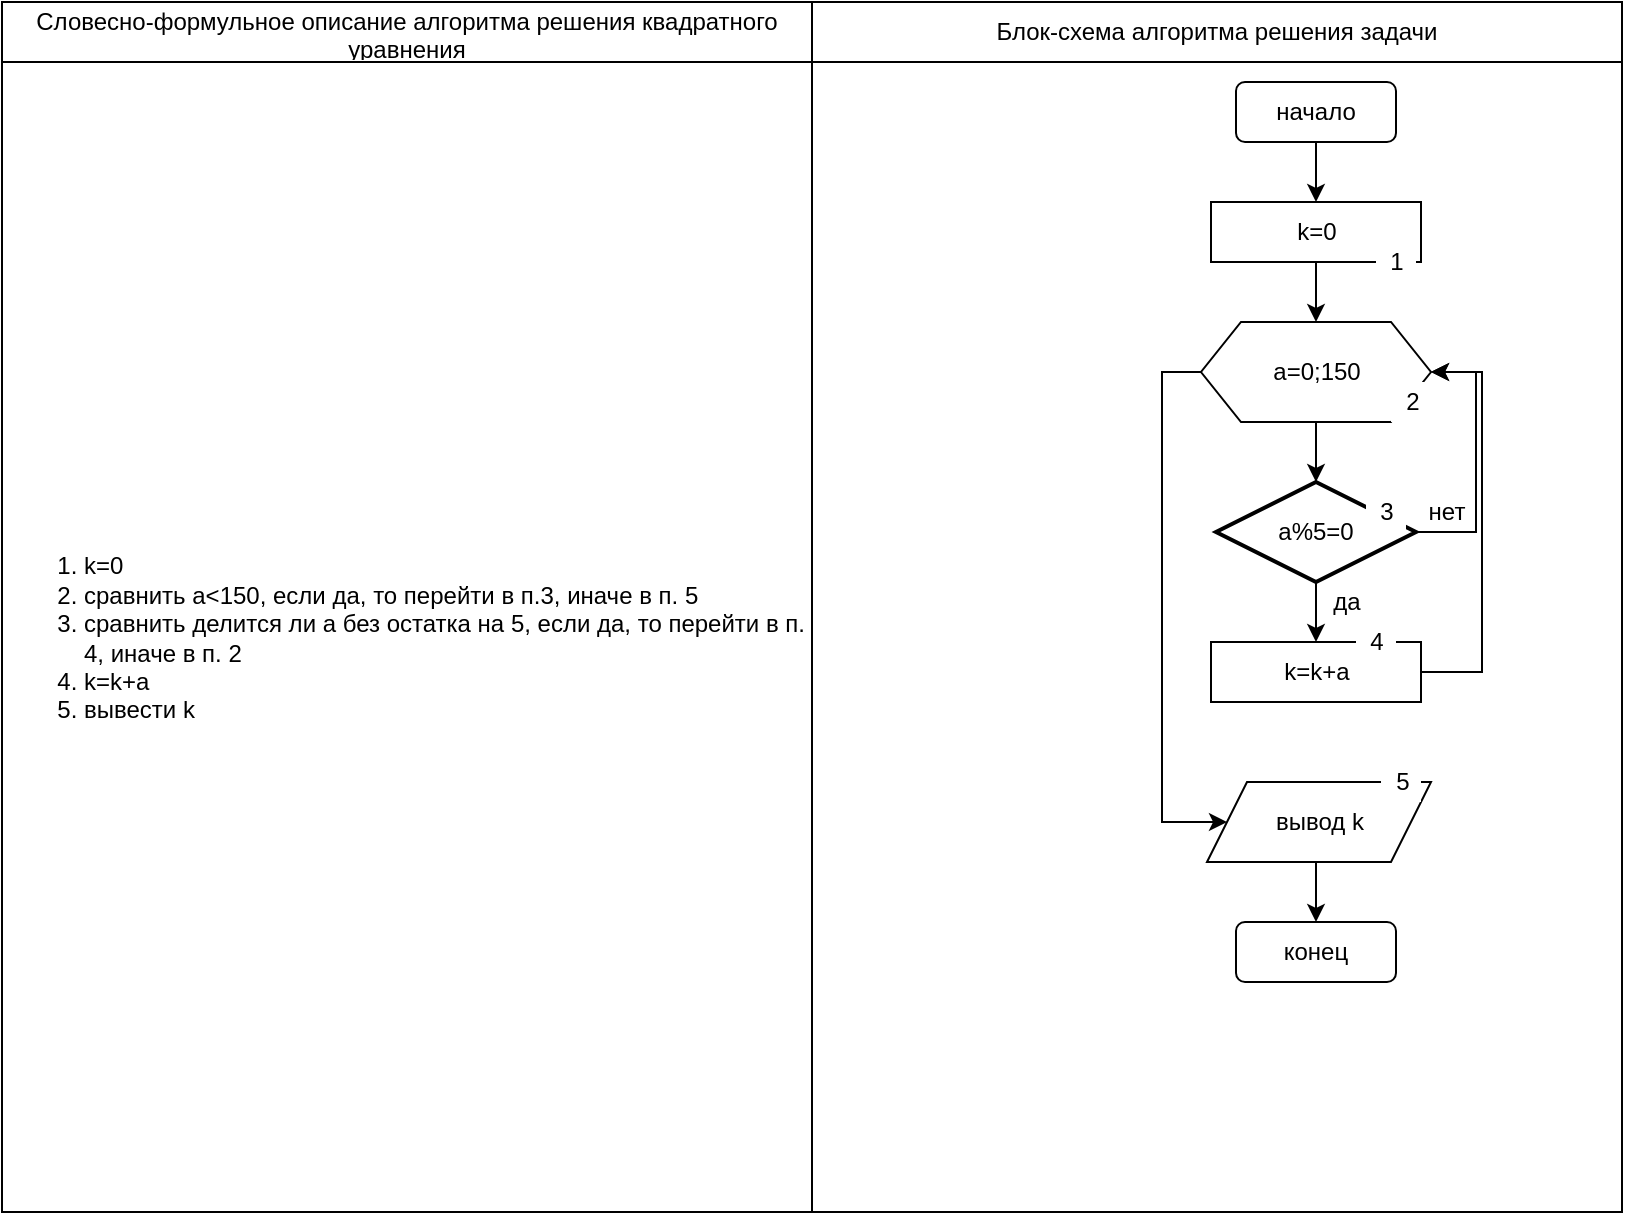 <mxfile version="15.3.0" type="device"><diagram id="jkc_LDZ14v0roO9aVPyZ" name="Page-1"><mxGraphModel dx="1038" dy="1733" grid="1" gridSize="10" guides="1" tooltips="1" connect="1" arrows="1" fold="1" page="1" pageScale="1" pageWidth="827" pageHeight="1169" math="0" shadow="0"><root><mxCell id="0"/><mxCell id="1" parent="0"/><mxCell id="4tn5STrEcHIogUQGoVj_-34" value="" style="shape=table;startSize=0;container=1;collapsible=0;childLayout=tableLayout;" vertex="1" parent="1"><mxGeometry x="10" y="-1160" width="810" height="605" as="geometry"/></mxCell><mxCell id="4tn5STrEcHIogUQGoVj_-35" value="" style="shape=partialRectangle;collapsible=0;dropTarget=0;pointerEvents=0;fillColor=none;top=0;left=0;bottom=0;right=0;points=[[0,0.5],[1,0.5]];portConstraint=eastwest;" vertex="1" parent="4tn5STrEcHIogUQGoVj_-34"><mxGeometry width="810" height="30" as="geometry"/></mxCell><mxCell id="4tn5STrEcHIogUQGoVj_-36" value="Словесно-формульное описание алгоритма решения квадратного уравнения" style="shape=partialRectangle;html=1;whiteSpace=wrap;connectable=0;overflow=hidden;fillColor=none;top=0;left=0;bottom=0;right=0;pointerEvents=1;" vertex="1" parent="4tn5STrEcHIogUQGoVj_-35"><mxGeometry width="405" height="30" as="geometry"><mxRectangle width="405" height="30" as="alternateBounds"/></mxGeometry></mxCell><mxCell id="4tn5STrEcHIogUQGoVj_-37" value="Блок-схема алгоритма решения задачи" style="shape=partialRectangle;html=1;whiteSpace=wrap;connectable=0;overflow=hidden;fillColor=none;top=0;left=0;bottom=0;right=0;pointerEvents=1;" vertex="1" parent="4tn5STrEcHIogUQGoVj_-35"><mxGeometry x="405" width="405" height="30" as="geometry"><mxRectangle width="405" height="30" as="alternateBounds"/></mxGeometry></mxCell><mxCell id="4tn5STrEcHIogUQGoVj_-38" value="" style="shape=partialRectangle;collapsible=0;dropTarget=0;pointerEvents=0;fillColor=none;top=0;left=0;bottom=0;right=0;points=[[0,0.5],[1,0.5]];portConstraint=eastwest;" vertex="1" parent="4tn5STrEcHIogUQGoVj_-34"><mxGeometry y="30" width="810" height="575" as="geometry"/></mxCell><mxCell id="4tn5STrEcHIogUQGoVj_-39" value="&lt;div align=&quot;left&quot;&gt;&lt;ol&gt;&lt;li&gt;k=0&lt;/li&gt;&lt;li&gt;сравнить a&amp;lt;150, если да, то перейти в п.3, иначе в п. 5&lt;/li&gt;&lt;li&gt;сравнить делится ли а без остатка на 5, если да, то перейти в п. 4, иначе в п. 2&lt;/li&gt;&lt;li&gt;k=k+a&lt;/li&gt;&lt;li&gt;вывести k&lt;br&gt;&lt;/li&gt;&lt;/ol&gt;&lt;/div&gt;" style="shape=partialRectangle;html=1;whiteSpace=wrap;connectable=0;overflow=hidden;fillColor=none;top=0;left=0;bottom=0;right=0;pointerEvents=1;" vertex="1" parent="4tn5STrEcHIogUQGoVj_-38"><mxGeometry width="405" height="575" as="geometry"><mxRectangle width="405" height="575" as="alternateBounds"/></mxGeometry></mxCell><mxCell id="4tn5STrEcHIogUQGoVj_-40" value="" style="shape=partialRectangle;html=1;whiteSpace=wrap;connectable=0;overflow=hidden;fillColor=none;top=0;left=0;bottom=0;right=0;pointerEvents=1;" vertex="1" parent="4tn5STrEcHIogUQGoVj_-38"><mxGeometry x="405" width="405" height="575" as="geometry"><mxRectangle width="405" height="575" as="alternateBounds"/></mxGeometry></mxCell><mxCell id="4tn5STrEcHIogUQGoVj_-1" style="edgeStyle=orthogonalEdgeStyle;rounded=0;orthogonalLoop=1;jettySize=auto;html=1;exitX=0.5;exitY=1;exitDx=0;exitDy=0;" edge="1" parent="1" source="4tn5STrEcHIogUQGoVj_-2"><mxGeometry relative="1" as="geometry"><mxPoint x="667" y="-1060" as="targetPoint"/></mxGeometry></mxCell><mxCell id="4tn5STrEcHIogUQGoVj_-2" value="начало" style="rounded=1;whiteSpace=wrap;html=1;" vertex="1" parent="1"><mxGeometry x="627" y="-1120" width="80" height="30" as="geometry"/></mxCell><mxCell id="4tn5STrEcHIogUQGoVj_-3" style="edgeStyle=orthogonalEdgeStyle;rounded=0;orthogonalLoop=1;jettySize=auto;html=1;exitX=0.5;exitY=1;exitDx=0;exitDy=0;" edge="1" parent="1" source="4tn5STrEcHIogUQGoVj_-4"><mxGeometry relative="1" as="geometry"><mxPoint x="667" y="-1000" as="targetPoint"/></mxGeometry></mxCell><mxCell id="4tn5STrEcHIogUQGoVj_-4" value="k=0" style="rounded=0;whiteSpace=wrap;html=1;" vertex="1" parent="1"><mxGeometry x="614.5" y="-1060" width="105" height="30" as="geometry"/></mxCell><mxCell id="4tn5STrEcHIogUQGoVj_-5" style="edgeStyle=orthogonalEdgeStyle;rounded=0;orthogonalLoop=1;jettySize=auto;html=1;exitX=0.5;exitY=1;exitDx=0;exitDy=0;" edge="1" parent="1" source="4tn5STrEcHIogUQGoVj_-7"><mxGeometry relative="1" as="geometry"><mxPoint x="667" y="-920" as="targetPoint"/></mxGeometry></mxCell><mxCell id="4tn5STrEcHIogUQGoVj_-32" style="edgeStyle=orthogonalEdgeStyle;rounded=0;orthogonalLoop=1;jettySize=auto;html=1;exitX=0;exitY=0.5;exitDx=0;exitDy=0;entryX=0;entryY=0.5;entryDx=0;entryDy=0;" edge="1" parent="1" source="4tn5STrEcHIogUQGoVj_-7" target="4tn5STrEcHIogUQGoVj_-31"><mxGeometry relative="1" as="geometry"><Array as="points"><mxPoint x="590" y="-975"/><mxPoint x="590" y="-750"/></Array></mxGeometry></mxCell><mxCell id="4tn5STrEcHIogUQGoVj_-7" value="a=0;150" style="shape=hexagon;perimeter=hexagonPerimeter2;whiteSpace=wrap;html=1;fixedSize=1;" vertex="1" parent="1"><mxGeometry x="609.5" y="-1000" width="115" height="50" as="geometry"/></mxCell><mxCell id="4tn5STrEcHIogUQGoVj_-10" style="edgeStyle=orthogonalEdgeStyle;rounded=0;orthogonalLoop=1;jettySize=auto;html=1;exitX=1;exitY=0.5;exitDx=0;exitDy=0;exitPerimeter=0;entryX=1;entryY=0.5;entryDx=0;entryDy=0;startArrow=none;" edge="1" parent="1" source="4tn5STrEcHIogUQGoVj_-26" target="4tn5STrEcHIogUQGoVj_-7"><mxGeometry relative="1" as="geometry"><Array as="points"><mxPoint x="747" y="-895"/><mxPoint x="747" y="-975"/></Array></mxGeometry></mxCell><mxCell id="4tn5STrEcHIogUQGoVj_-11" style="edgeStyle=orthogonalEdgeStyle;rounded=0;orthogonalLoop=1;jettySize=auto;html=1;exitX=0.5;exitY=1;exitDx=0;exitDy=0;exitPerimeter=0;" edge="1" parent="1" source="4tn5STrEcHIogUQGoVj_-12"><mxGeometry relative="1" as="geometry"><mxPoint x="667" y="-840" as="targetPoint"/></mxGeometry></mxCell><mxCell id="4tn5STrEcHIogUQGoVj_-12" value="a%5=0" style="strokeWidth=2;html=1;shape=mxgraph.flowchart.decision;whiteSpace=wrap;fontFamily=Helvetica;" vertex="1" parent="1"><mxGeometry x="617" y="-920" width="100" height="50" as="geometry"/></mxCell><mxCell id="4tn5STrEcHIogUQGoVj_-17" value="конец" style="rounded=1;whiteSpace=wrap;html=1;" vertex="1" parent="1"><mxGeometry x="627" y="-700" width="80" height="30" as="geometry"/></mxCell><mxCell id="4tn5STrEcHIogUQGoVj_-18" value="1" style="text;html=1;align=center;verticalAlign=middle;resizable=0;points=[];autosize=1;strokeColor=none;fillColor=#FFFFFF;" vertex="1" parent="1"><mxGeometry x="697" y="-1040" width="20" height="20" as="geometry"/></mxCell><mxCell id="4tn5STrEcHIogUQGoVj_-19" value="2" style="text;html=1;align=center;verticalAlign=middle;resizable=0;points=[];autosize=1;strokeColor=none;fillColor=#FFFFFF;" vertex="1" parent="1"><mxGeometry x="704.5" y="-970" width="20" height="20" as="geometry"/></mxCell><mxCell id="4tn5STrEcHIogUQGoVj_-20" value="3" style="text;html=1;align=center;verticalAlign=middle;resizable=0;points=[];autosize=1;strokeColor=none;fillColor=#FFFFFF;" vertex="1" parent="1"><mxGeometry x="692" y="-915" width="20" height="20" as="geometry"/></mxCell><mxCell id="4tn5STrEcHIogUQGoVj_-30" style="edgeStyle=orthogonalEdgeStyle;rounded=0;orthogonalLoop=1;jettySize=auto;html=1;exitX=1;exitY=0.5;exitDx=0;exitDy=0;entryX=1;entryY=0.5;entryDx=0;entryDy=0;" edge="1" parent="1" source="4tn5STrEcHIogUQGoVj_-24" target="4tn5STrEcHIogUQGoVj_-7"><mxGeometry relative="1" as="geometry"><Array as="points"><mxPoint x="750" y="-825"/><mxPoint x="750" y="-975"/></Array></mxGeometry></mxCell><mxCell id="4tn5STrEcHIogUQGoVj_-24" value="k=k+a" style="rounded=0;whiteSpace=wrap;html=1;" vertex="1" parent="1"><mxGeometry x="614.5" y="-840" width="105" height="30" as="geometry"/></mxCell><mxCell id="4tn5STrEcHIogUQGoVj_-26" value="нет" style="text;html=1;align=center;verticalAlign=middle;resizable=0;points=[];autosize=1;strokeColor=none;fillColor=none;" vertex="1" parent="1"><mxGeometry x="717" y="-915" width="30" height="20" as="geometry"/></mxCell><mxCell id="4tn5STrEcHIogUQGoVj_-27" value="" style="edgeStyle=orthogonalEdgeStyle;rounded=0;orthogonalLoop=1;jettySize=auto;html=1;exitX=1;exitY=0.5;exitDx=0;exitDy=0;exitPerimeter=0;entryX=1;entryY=0.5;entryDx=0;entryDy=0;endArrow=none;" edge="1" parent="1" source="4tn5STrEcHIogUQGoVj_-12" target="4tn5STrEcHIogUQGoVj_-26"><mxGeometry relative="1" as="geometry"><Array as="points"/><mxPoint x="717" y="-895" as="sourcePoint"/><mxPoint x="724.5" y="-975" as="targetPoint"/></mxGeometry></mxCell><mxCell id="4tn5STrEcHIogUQGoVj_-28" value="да" style="text;html=1;align=center;verticalAlign=middle;resizable=0;points=[];autosize=1;strokeColor=none;fillColor=none;" vertex="1" parent="1"><mxGeometry x="667" y="-870" width="30" height="20" as="geometry"/></mxCell><mxCell id="4tn5STrEcHIogUQGoVj_-21" value="4" style="text;html=1;align=center;verticalAlign=middle;resizable=0;points=[];autosize=1;strokeColor=none;fillColor=#FFFFFF;" vertex="1" parent="1"><mxGeometry x="687" y="-850" width="20" height="20" as="geometry"/></mxCell><mxCell id="4tn5STrEcHIogUQGoVj_-33" style="edgeStyle=orthogonalEdgeStyle;rounded=0;orthogonalLoop=1;jettySize=auto;html=1;exitX=0.5;exitY=1;exitDx=0;exitDy=0;entryX=0.5;entryY=0;entryDx=0;entryDy=0;" edge="1" parent="1" source="4tn5STrEcHIogUQGoVj_-31" target="4tn5STrEcHIogUQGoVj_-17"><mxGeometry relative="1" as="geometry"/></mxCell><mxCell id="4tn5STrEcHIogUQGoVj_-31" value="вывод k" style="shape=parallelogram;perimeter=parallelogramPerimeter;whiteSpace=wrap;html=1;fixedSize=1;" vertex="1" parent="1"><mxGeometry x="612.5" y="-770" width="112" height="40" as="geometry"/></mxCell><mxCell id="4tn5STrEcHIogUQGoVj_-22" value="5" style="text;html=1;align=center;verticalAlign=middle;resizable=0;points=[];autosize=1;strokeColor=none;fillColor=#FFFFFF;" vertex="1" parent="1"><mxGeometry x="699.5" y="-780" width="20" height="20" as="geometry"/></mxCell></root></mxGraphModel></diagram></mxfile>